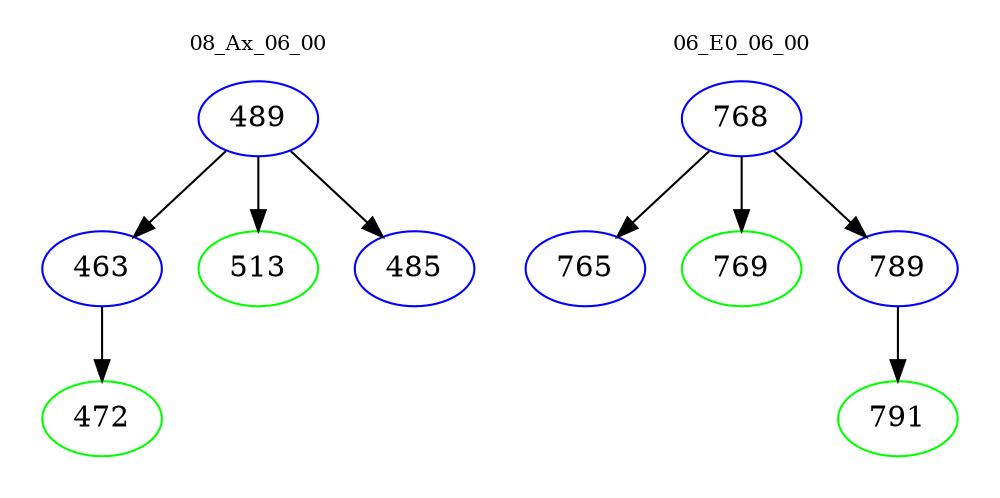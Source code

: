 digraph{
subgraph cluster_0 {
color = white
label = "08_Ax_06_00";
fontsize=10;
T0_489 [label="489", color="blue"]
T0_489 -> T0_463 [color="black"]
T0_463 [label="463", color="blue"]
T0_463 -> T0_472 [color="black"]
T0_472 [label="472", color="green"]
T0_489 -> T0_513 [color="black"]
T0_513 [label="513", color="green"]
T0_489 -> T0_485 [color="black"]
T0_485 [label="485", color="blue"]
}
subgraph cluster_1 {
color = white
label = "06_E0_06_00";
fontsize=10;
T1_768 [label="768", color="blue"]
T1_768 -> T1_765 [color="black"]
T1_765 [label="765", color="blue"]
T1_768 -> T1_769 [color="black"]
T1_769 [label="769", color="green"]
T1_768 -> T1_789 [color="black"]
T1_789 [label="789", color="blue"]
T1_789 -> T1_791 [color="black"]
T1_791 [label="791", color="green"]
}
}
